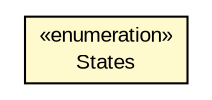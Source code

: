 #!/usr/local/bin/dot
#
# Class diagram 
# Generated by UMLGraph version 5.1 (http://www.umlgraph.org/)
#

digraph G {
	edge [fontname="arial",fontsize=10,labelfontname="arial",labelfontsize=10];
	node [fontname="arial",fontsize=10,shape=plaintext];
	nodesep=0.25;
	ranksep=0.5;
	// com.mycompany.hunter_bot.HunterBot.States
	c10 [label=<<table title="com.mycompany.hunter_bot.HunterBot.States" border="0" cellborder="1" cellspacing="0" cellpadding="2" port="p" bgcolor="lemonChiffon" href="./HunterBot.States.html">
		<tr><td><table border="0" cellspacing="0" cellpadding="1">
<tr><td align="center" balign="center"> &#171;enumeration&#187; </td></tr>
<tr><td align="center" balign="center"> States </td></tr>
		</table></td></tr>
		</table>>, fontname="arial", fontcolor="black", fontsize=10.0];
}

